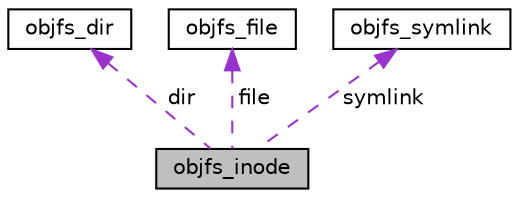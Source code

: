 digraph "objfs_inode"
{
  edge [fontname="Helvetica",fontsize="10",labelfontname="Helvetica",labelfontsize="10"];
  node [fontname="Helvetica",fontsize="10",shape=record];
  Node1 [label="objfs_inode",height=0.2,width=0.4,color="black", fillcolor="grey75", style="filled", fontcolor="black"];
  Node2 -> Node1 [dir="back",color="darkorchid3",fontsize="10",style="dashed",label=" dir" ,fontname="Helvetica"];
  Node2 [label="objfs_dir",height=0.2,width=0.4,color="black", fillcolor="white", style="filled",URL="$structobjfs__dir.html"];
  Node3 -> Node1 [dir="back",color="darkorchid3",fontsize="10",style="dashed",label=" file" ,fontname="Helvetica"];
  Node3 [label="objfs_file",height=0.2,width=0.4,color="black", fillcolor="white", style="filled",URL="$structobjfs__file.html"];
  Node4 -> Node1 [dir="back",color="darkorchid3",fontsize="10",style="dashed",label=" symlink" ,fontname="Helvetica"];
  Node4 [label="objfs_symlink",height=0.2,width=0.4,color="black", fillcolor="white", style="filled",URL="$structobjfs__symlink.html"];
}
